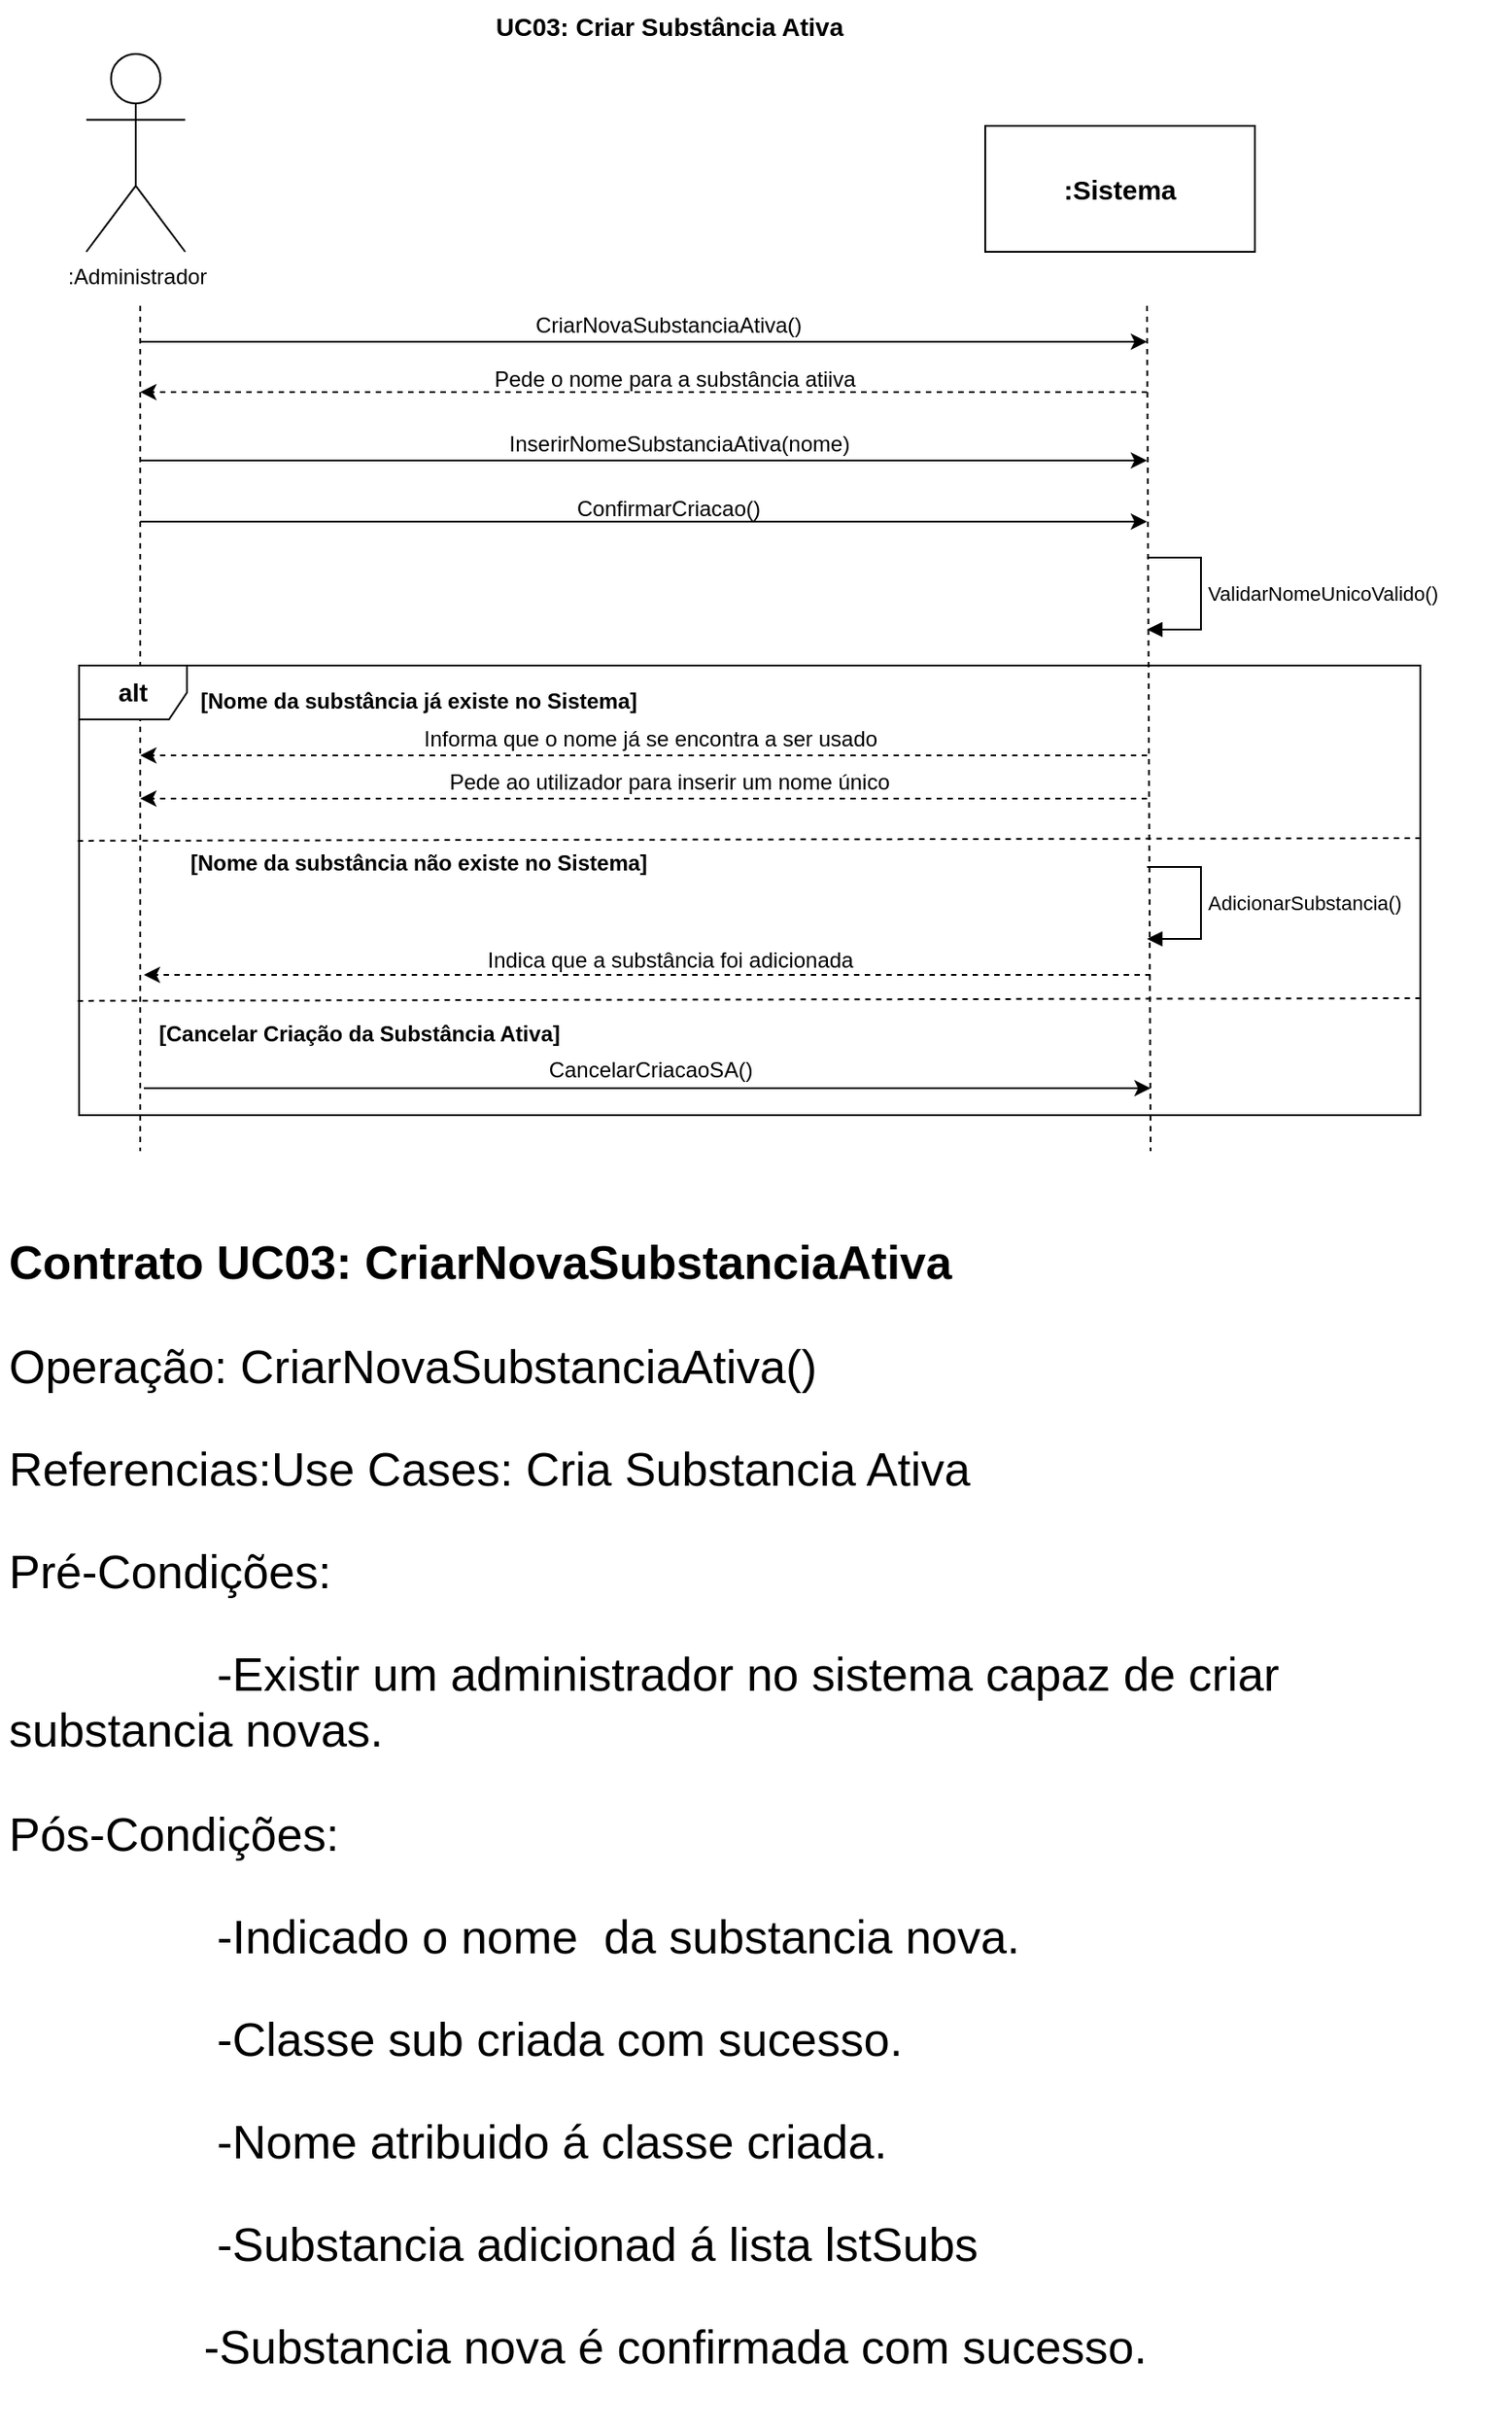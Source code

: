 <mxfile version="22.1.3" type="device">
  <diagram name="Page-1" id="5ZZPXkkkmvZoAoPfYjoD">
    <mxGraphModel dx="1083" dy="631" grid="1" gridSize="10" guides="1" tooltips="1" connect="1" arrows="1" fold="1" page="1" pageScale="1" pageWidth="827" pageHeight="1169" math="0" shadow="0">
      <root>
        <mxCell id="0" />
        <mxCell id="1" parent="0" />
        <mxCell id="P1hcf5iz_HZhvlH5lLM3-1" value="UC03: Criar Substância Ativa" style="text;html=1;strokeColor=none;fillColor=none;align=center;verticalAlign=middle;whiteSpace=wrap;rounded=0;fontSize=14;fontStyle=1" parent="1" vertex="1">
          <mxGeometry x="272" y="10" width="201" height="30" as="geometry" />
        </mxCell>
        <mxCell id="P1hcf5iz_HZhvlH5lLM3-2" value=":Administrador" style="shape=umlActor;verticalLabelPosition=bottom;verticalAlign=top;html=1;outlineConnect=0;" parent="1" vertex="1">
          <mxGeometry x="48" y="40" width="55" height="110" as="geometry" />
        </mxCell>
        <mxCell id="P1hcf5iz_HZhvlH5lLM3-3" value=":Sistema" style="rounded=0;whiteSpace=wrap;html=1;strokeWidth=1;fontSize=15;fontStyle=1" parent="1" vertex="1">
          <mxGeometry x="548" y="80" width="150" height="70" as="geometry" />
        </mxCell>
        <mxCell id="P1hcf5iz_HZhvlH5lLM3-4" value="" style="endArrow=none;dashed=1;html=1;rounded=0;" parent="1" edge="1">
          <mxGeometry width="50" height="50" relative="1" as="geometry">
            <mxPoint x="78" y="180" as="sourcePoint" />
            <mxPoint x="78" y="650" as="targetPoint" />
          </mxGeometry>
        </mxCell>
        <mxCell id="P1hcf5iz_HZhvlH5lLM3-5" value="" style="endArrow=none;dashed=1;html=1;rounded=0;" parent="1" edge="1">
          <mxGeometry width="50" height="50" relative="1" as="geometry">
            <mxPoint x="638" y="180" as="sourcePoint" />
            <mxPoint x="640" y="650" as="targetPoint" />
          </mxGeometry>
        </mxCell>
        <mxCell id="P1hcf5iz_HZhvlH5lLM3-6" value="" style="endArrow=classic;html=1;rounded=0;" parent="1" edge="1">
          <mxGeometry width="50" height="50" relative="1" as="geometry">
            <mxPoint x="78" y="200" as="sourcePoint" />
            <mxPoint x="638" y="200" as="targetPoint" />
          </mxGeometry>
        </mxCell>
        <mxCell id="P1hcf5iz_HZhvlH5lLM3-7" value="CriarNovaSubstanciaAtiva()" style="text;html=1;strokeColor=none;fillColor=none;align=center;verticalAlign=middle;whiteSpace=wrap;rounded=0;" parent="1" vertex="1">
          <mxGeometry x="302" y="176" width="140" height="30" as="geometry" />
        </mxCell>
        <mxCell id="P1hcf5iz_HZhvlH5lLM3-8" value="" style="endArrow=classic;html=1;rounded=0;dashed=1;" parent="1" edge="1">
          <mxGeometry width="50" height="50" relative="1" as="geometry">
            <mxPoint x="638" y="228" as="sourcePoint" />
            <mxPoint x="78" y="228" as="targetPoint" />
          </mxGeometry>
        </mxCell>
        <mxCell id="P1hcf5iz_HZhvlH5lLM3-9" value="Pede o nome para a substância atiiva" style="text;html=1;strokeColor=none;fillColor=none;align=center;verticalAlign=middle;whiteSpace=wrap;rounded=0;" parent="1" vertex="1">
          <mxGeometry x="269" y="206" width="213" height="30" as="geometry" />
        </mxCell>
        <mxCell id="P1hcf5iz_HZhvlH5lLM3-10" value="InserirNomeSubstanciaAtiva(nome)" style="text;html=1;strokeColor=none;fillColor=none;align=center;verticalAlign=middle;whiteSpace=wrap;rounded=0;" parent="1" vertex="1">
          <mxGeometry x="278" y="242" width="200" height="30" as="geometry" />
        </mxCell>
        <mxCell id="P1hcf5iz_HZhvlH5lLM3-12" value="" style="endArrow=classic;html=1;rounded=0;" parent="1" edge="1">
          <mxGeometry width="50" height="50" relative="1" as="geometry">
            <mxPoint x="78" y="266" as="sourcePoint" />
            <mxPoint x="638" y="266" as="targetPoint" />
          </mxGeometry>
        </mxCell>
        <mxCell id="P1hcf5iz_HZhvlH5lLM3-13" value="" style="endArrow=classic;html=1;rounded=0;" parent="1" edge="1">
          <mxGeometry width="50" height="50" relative="1" as="geometry">
            <mxPoint x="78" y="300" as="sourcePoint" />
            <mxPoint x="638" y="300" as="targetPoint" />
          </mxGeometry>
        </mxCell>
        <mxCell id="P1hcf5iz_HZhvlH5lLM3-14" value="ConfirmarCriacao()" style="text;html=1;strokeColor=none;fillColor=none;align=center;verticalAlign=middle;whiteSpace=wrap;rounded=0;" parent="1" vertex="1">
          <mxGeometry x="272" y="278" width="200" height="30" as="geometry" />
        </mxCell>
        <mxCell id="P1hcf5iz_HZhvlH5lLM3-16" value="ValidarNomeUnicoValido()" style="html=1;align=left;spacingLeft=2;endArrow=block;rounded=0;edgeStyle=orthogonalEdgeStyle;curved=0;rounded=0;" parent="1" edge="1">
          <mxGeometry relative="1" as="geometry">
            <mxPoint x="638" y="320" as="sourcePoint" />
            <Array as="points">
              <mxPoint x="668" y="320" />
              <mxPoint x="668" y="360" />
              <mxPoint x="643" y="360" />
            </Array>
            <mxPoint x="638" y="360" as="targetPoint" />
          </mxGeometry>
        </mxCell>
        <mxCell id="P1hcf5iz_HZhvlH5lLM3-17" value="&lt;b&gt;&lt;font style=&quot;font-size: 14px;&quot;&gt;alt&lt;/font&gt;&lt;/b&gt;" style="shape=umlFrame;whiteSpace=wrap;html=1;pointerEvents=0;" parent="1" vertex="1">
          <mxGeometry x="44" y="380" width="746" height="250" as="geometry" />
        </mxCell>
        <mxCell id="P1hcf5iz_HZhvlH5lLM3-18" value="[Nome da substância já existe no Sistema]" style="text;html=1;strokeColor=none;fillColor=none;align=center;verticalAlign=middle;whiteSpace=wrap;rounded=0;fontStyle=1;fontSize=12;" parent="1" vertex="1">
          <mxGeometry x="88" y="385" width="290" height="30" as="geometry" />
        </mxCell>
        <mxCell id="P1hcf5iz_HZhvlH5lLM3-19" value="" style="endArrow=classic;html=1;rounded=0;dashed=1;" parent="1" edge="1">
          <mxGeometry width="50" height="50" relative="1" as="geometry">
            <mxPoint x="638" y="430" as="sourcePoint" />
            <mxPoint x="78" y="430" as="targetPoint" />
          </mxGeometry>
        </mxCell>
        <mxCell id="P1hcf5iz_HZhvlH5lLM3-20" value="Informa que o nome já se encontra a ser usado" style="text;html=1;strokeColor=none;fillColor=none;align=center;verticalAlign=middle;whiteSpace=wrap;rounded=0;" parent="1" vertex="1">
          <mxGeometry x="230" y="406" width="264" height="30" as="geometry" />
        </mxCell>
        <mxCell id="P1hcf5iz_HZhvlH5lLM3-22" value="" style="endArrow=classic;html=1;rounded=0;dashed=1;" parent="1" edge="1">
          <mxGeometry width="50" height="50" relative="1" as="geometry">
            <mxPoint x="638" y="454" as="sourcePoint" />
            <mxPoint x="78" y="454" as="targetPoint" />
          </mxGeometry>
        </mxCell>
        <mxCell id="P1hcf5iz_HZhvlH5lLM3-23" value="Pede ao utilizador para inserir um nome único" style="text;html=1;strokeColor=none;fillColor=none;align=center;verticalAlign=middle;whiteSpace=wrap;rounded=0;" parent="1" vertex="1">
          <mxGeometry x="245.5" y="430" width="253" height="30" as="geometry" />
        </mxCell>
        <mxCell id="P1hcf5iz_HZhvlH5lLM3-24" value="" style="endArrow=none;dashed=1;html=1;rounded=0;exitX=-0.001;exitY=0.558;exitDx=0;exitDy=0;exitPerimeter=0;" parent="1" edge="1">
          <mxGeometry width="50" height="50" relative="1" as="geometry">
            <mxPoint x="43.24" y="477.45" as="sourcePoint" />
            <mxPoint x="790" y="476" as="targetPoint" />
          </mxGeometry>
        </mxCell>
        <mxCell id="P1hcf5iz_HZhvlH5lLM3-25" value="[Nome da substância não existe no Sistema]" style="text;html=1;strokeColor=none;fillColor=none;align=center;verticalAlign=middle;whiteSpace=wrap;rounded=0;fontStyle=1;fontSize=12;" parent="1" vertex="1">
          <mxGeometry x="88" y="475" width="290" height="30" as="geometry" />
        </mxCell>
        <mxCell id="P1hcf5iz_HZhvlH5lLM3-26" value="AdicionarSubstancia()" style="html=1;align=left;spacingLeft=2;endArrow=block;rounded=0;edgeStyle=orthogonalEdgeStyle;curved=0;rounded=0;" parent="1" edge="1">
          <mxGeometry relative="1" as="geometry">
            <mxPoint x="638" y="492" as="sourcePoint" />
            <Array as="points">
              <mxPoint x="668" y="492" />
              <mxPoint x="668" y="532" />
              <mxPoint x="643" y="532" />
            </Array>
            <mxPoint x="638" y="532" as="targetPoint" />
          </mxGeometry>
        </mxCell>
        <mxCell id="P1hcf5iz_HZhvlH5lLM3-27" value="" style="endArrow=classic;html=1;rounded=0;dashed=1;" parent="1" edge="1">
          <mxGeometry width="50" height="50" relative="1" as="geometry">
            <mxPoint x="640" y="552" as="sourcePoint" />
            <mxPoint x="80" y="552" as="targetPoint" />
          </mxGeometry>
        </mxCell>
        <mxCell id="P1hcf5iz_HZhvlH5lLM3-28" value="Indica que a substância foi adicionada" style="text;html=1;strokeColor=none;fillColor=none;align=center;verticalAlign=middle;whiteSpace=wrap;rounded=0;" parent="1" vertex="1">
          <mxGeometry x="270" y="529" width="206" height="30" as="geometry" />
        </mxCell>
        <mxCell id="GKsnDCStYvziPCUyAUUT-1" value="" style="endArrow=none;dashed=1;html=1;rounded=0;exitX=-0.001;exitY=0.558;exitDx=0;exitDy=0;exitPerimeter=0;" parent="1" edge="1">
          <mxGeometry width="50" height="50" relative="1" as="geometry">
            <mxPoint x="43.24" y="566.45" as="sourcePoint" />
            <mxPoint x="790" y="565" as="targetPoint" />
          </mxGeometry>
        </mxCell>
        <mxCell id="GKsnDCStYvziPCUyAUUT-2" value="[Cancelar Criação da Substância Ativa]" style="text;html=1;strokeColor=none;fillColor=none;align=center;verticalAlign=middle;whiteSpace=wrap;rounded=0;fontStyle=1;fontSize=12;" parent="1" vertex="1">
          <mxGeometry x="80" y="570" width="240" height="30" as="geometry" />
        </mxCell>
        <mxCell id="GKsnDCStYvziPCUyAUUT-3" value="" style="endArrow=classic;html=1;rounded=0;" parent="1" edge="1">
          <mxGeometry width="50" height="50" relative="1" as="geometry">
            <mxPoint x="80" y="615" as="sourcePoint" />
            <mxPoint x="640" y="615" as="targetPoint" />
          </mxGeometry>
        </mxCell>
        <mxCell id="GKsnDCStYvziPCUyAUUT-4" value="CancelarCriacaoSA()" style="text;html=1;strokeColor=none;fillColor=none;align=center;verticalAlign=middle;whiteSpace=wrap;rounded=0;" parent="1" vertex="1">
          <mxGeometry x="293" y="590" width="138" height="30" as="geometry" />
        </mxCell>
        <mxCell id="lRRQvrCGIsq2FysHoC_y-3" value="&lt;h1 style=&quot;font-size: 26px;&quot;&gt;&lt;font style=&quot;font-size: 26px;&quot;&gt;Contrato UC03: CriarNovaSubstanciaAtiva&lt;/font&gt;&lt;/h1&gt;&lt;p style=&quot;font-size: 26px;&quot;&gt;Operação: CriarNovaSubstanciaAtiva()&lt;/p&gt;&lt;p style=&quot;font-size: 26px;&quot;&gt;Referencias:Use Cases: Cria Substancia Ativa&lt;/p&gt;&lt;p style=&quot;font-size: 26px;&quot;&gt;Pré-Condições:&amp;nbsp;&lt;/p&gt;&lt;p style=&quot;font-size: 26px;&quot;&gt;&lt;span style=&quot;white-space: pre;&quot;&gt;&#x9;&lt;/span&gt;&lt;span style=&quot;white-space: pre;&quot;&gt;&#x9;&lt;/span&gt;-Existir um administrador no sistema capaz de criar substancia novas.&amp;nbsp; &amp;nbsp; &amp;nbsp;&amp;nbsp;&lt;span style=&quot;&quot;&gt;&lt;span style=&quot;white-space: pre;&quot;&gt;&amp;nbsp;&amp;nbsp;&amp;nbsp;&amp;nbsp;&lt;/span&gt;&lt;/span&gt;&lt;span style=&quot;&quot;&gt;&lt;span style=&quot;white-space: pre;&quot;&gt;&amp;nbsp;&amp;nbsp;&amp;nbsp;&amp;nbsp;&lt;/span&gt;&lt;/span&gt;&lt;span style=&quot;&quot;&gt;&lt;span style=&quot;white-space: pre;&quot;&gt;&amp;nbsp;&amp;nbsp;&amp;nbsp;&amp;nbsp;&lt;/span&gt;&lt;/span&gt;&amp;nbsp; &amp;nbsp; &amp;nbsp; &amp;nbsp; &amp;nbsp; &amp;nbsp; &amp;nbsp; &amp;nbsp; &amp;nbsp; &amp;nbsp; &amp;nbsp;&amp;nbsp;&lt;/p&gt;&lt;p style=&quot;font-size: 26px;&quot;&gt;Pós-Condições:&amp;nbsp;&lt;/p&gt;&lt;p style=&quot;font-size: 26px;&quot;&gt;&lt;span style=&quot;white-space: pre;&quot;&gt;&#x9;&lt;/span&gt;&lt;span style=&quot;white-space: pre;&quot;&gt;&#x9;&lt;/span&gt;-Indicado o nome&amp;nbsp; da substancia nova.&lt;/p&gt;&lt;p style=&quot;font-size: 26px;&quot;&gt;&lt;span style=&quot;white-space: pre;&quot;&gt;&#x9;&lt;/span&gt;&lt;span style=&quot;white-space: pre;&quot;&gt;&#x9;&lt;/span&gt;-Classe sub criada com sucesso.&lt;br&gt;&lt;/p&gt;&lt;p style=&quot;font-size: 26px;&quot;&gt;&lt;span style=&quot;white-space: pre;&quot;&gt;&#x9;&lt;/span&gt;&lt;span style=&quot;white-space: pre;&quot;&gt;&#x9;&lt;/span&gt;-Nome atribuido á classe criada.&lt;/p&gt;&lt;p style=&quot;font-size: 26px;&quot;&gt;&lt;span style=&quot;white-space: pre;&quot;&gt;&#x9;&lt;/span&gt;&lt;span style=&quot;white-space: pre;&quot;&gt;&#x9;&lt;/span&gt;-Substancia adicionad á lista lstSubs&lt;br&gt;&lt;/p&gt;&lt;p style=&quot;font-size: 26px;&quot;&gt;&lt;span style=&quot;background-color: initial;&quot;&gt;&lt;span style=&quot;white-space: pre;&quot;&gt;&amp;nbsp;&amp;nbsp;&amp;nbsp;&amp;nbsp;&lt;/span&gt;&lt;/span&gt;&lt;span style=&quot;background-color: initial;&quot;&gt;&lt;span style=&quot;white-space: pre;&quot;&gt;&amp;nbsp;&amp;nbsp;&amp;nbsp;&amp;nbsp;&lt;/span&gt;&lt;/span&gt;&lt;span style=&quot;background-color: initial;&quot;&gt;&lt;span style=&quot;white-space: pre;&quot;&gt;&amp;nbsp;&amp;nbsp;&amp;nbsp;&amp;nbsp;&lt;/span&gt;&lt;/span&gt;&lt;span style=&quot;background-color: initial;&quot;&gt;&amp;nbsp; &amp;nbsp;-Substancia nova é confirmada com sucesso.&lt;/span&gt;&lt;span style=&quot;white-space: pre;&quot;&gt;&amp;nbsp;&amp;nbsp;&amp;nbsp;&amp;nbsp;&lt;/span&gt;&lt;span style=&quot;background-color: initial; border-color: var(--border-color);&quot;&gt;&lt;span style=&quot;white-space: pre;&quot;&gt;&amp;nbsp;&amp;nbsp;&amp;nbsp;&amp;nbsp;&lt;/span&gt;&lt;/span&gt;&lt;span style=&quot;background-color: initial; border-color: var(--border-color);&quot;&gt;&lt;span style=&quot;white-space: pre;&quot;&gt;&amp;nbsp;&amp;nbsp;&amp;nbsp;&amp;nbsp;&lt;/span&gt;&lt;/span&gt;&lt;span style=&quot;background-color: initial;&quot;&gt;&amp;nbsp; &amp;nbsp;&lt;/span&gt;&lt;/p&gt;&lt;p style=&quot;font-size: 26px;&quot;&gt;&lt;br&gt;&lt;/p&gt;&lt;p style=&quot;font-size: 26px;&quot;&gt;&lt;br&gt;&lt;/p&gt;&lt;p style=&quot;font-size: 26px;&quot;&gt;&lt;br&gt;&lt;/p&gt;&lt;p style=&quot;font-size: 26px;&quot;&gt;&lt;span style=&quot;&quot;&gt;&lt;span style=&quot;white-space: pre;&quot;&gt;&amp;nbsp;&amp;nbsp;&amp;nbsp;&amp;nbsp;&lt;/span&gt;&lt;span style=&quot;&quot;&gt;&lt;span style=&quot;white-space: pre;&quot;&gt;&amp;nbsp;&amp;nbsp;&amp;nbsp;&amp;nbsp;&lt;/span&gt;&lt;/span&gt;&lt;span style=&quot;&quot;&gt;&lt;span style=&quot;white-space: pre;&quot;&gt;&amp;nbsp;&amp;nbsp;&amp;nbsp;&amp;nbsp;&lt;/span&gt;&lt;/span&gt; &lt;/span&gt;&amp;nbsp;&amp;nbsp;&lt;br&gt;&lt;/p&gt;&lt;p style=&quot;font-size: 26px;&quot;&gt;&lt;br&gt;&lt;/p&gt;" style="text;html=1;strokeColor=none;fillColor=none;spacing=5;spacingTop=-20;whiteSpace=wrap;overflow=hidden;rounded=0;" vertex="1" parent="1">
          <mxGeometry y="690" width="840" height="670" as="geometry" />
        </mxCell>
      </root>
    </mxGraphModel>
  </diagram>
</mxfile>
